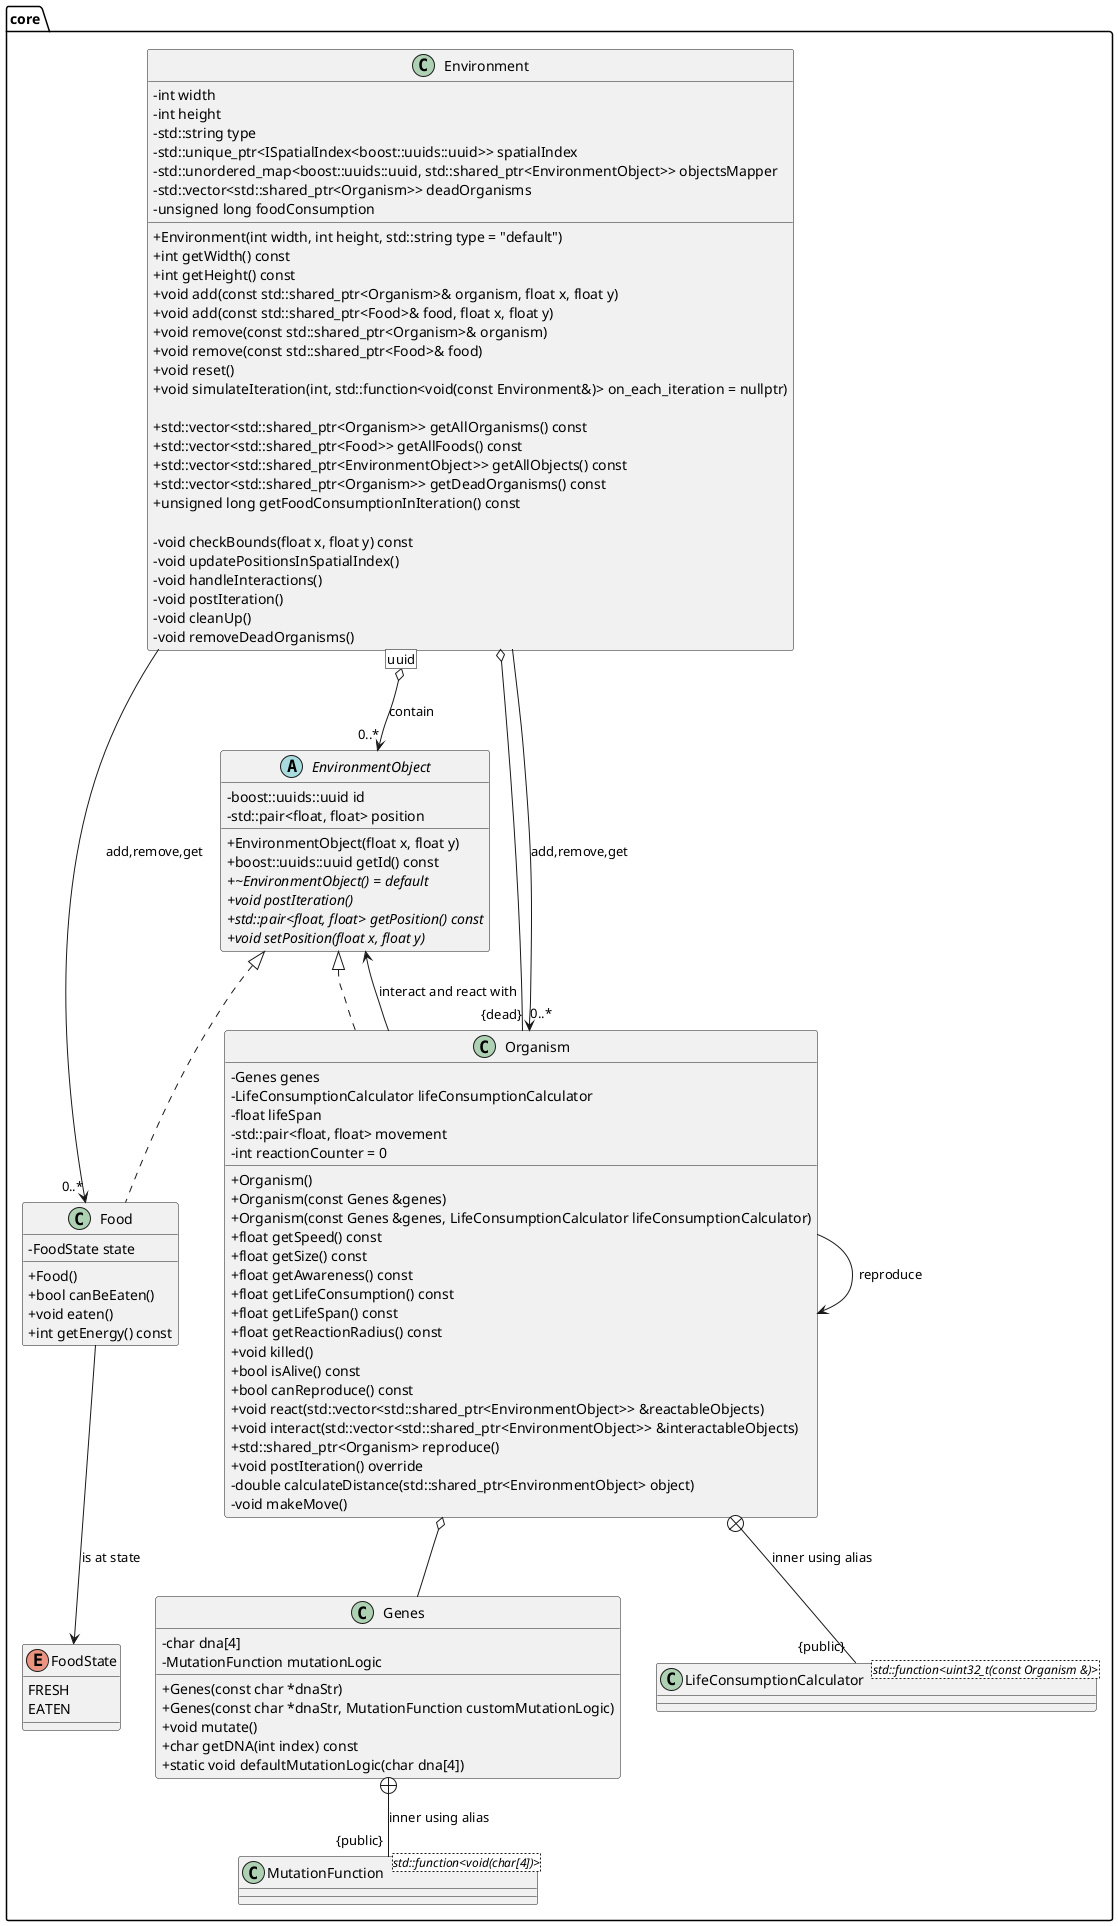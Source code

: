 @startuml
skinparam classAttributeIconSize 0

package core {

   

    abstract EnvironmentObject {
        -boost::uuids::uuid id
        -std::pair<float, float> position

        +EnvironmentObject(float x, float y)
        +boost::uuids::uuid getId() const
        +{abstract} ~EnvironmentObject() = default
        +{abstract} void postIteration()
        +{abstract} std::pair<float, float> getPosition() const
        +{abstract} void setPosition(float x, float y)
    }


    enum FoodState {
        FRESH
        EATEN
    }

    class Food implements EnvironmentObject {
        - FoodState state

        + Food()
        + bool canBeEaten()
        + void eaten()
        + int getEnergy() const
    }

    Food --> FoodState: is at state



    class Environment {
        -int width
        -int height
        -std::string type
        -std::unique_ptr<ISpatialIndex<boost::uuids::uuid>> spatialIndex
        -std::unordered_map<boost::uuids::uuid, std::shared_ptr<EnvironmentObject>> objectsMapper
        -std::vector<std::shared_ptr<Organism>> deadOrganisms
        -unsigned long foodConsumption

        +Environment(int width, int height, std::string type = "default")
        +int getWidth() const
        +int getHeight() const
        +void add(const std::shared_ptr<Organism>& organism, float x, float y)
        +void add(const std::shared_ptr<Food>& food, float x, float y)
        +void remove(const std::shared_ptr<Organism>& organism)
        +void remove(const std::shared_ptr<Food>& food)
        +void reset()
        +void simulateIteration(int, std::function<void(const Environment&)> on_each_iteration = nullptr)
    
        +std::vector<std::shared_ptr<Organism>> getAllOrganisms() const
        +std::vector<std::shared_ptr<Food>> getAllFoods() const
        +std::vector<std::shared_ptr<EnvironmentObject>> getAllObjects() const
        +std::vector<std::shared_ptr<Organism>> getDeadOrganisms() const
        +unsigned long getFoodConsumptionInIteration() const

        -void checkBounds(float x, float y) const
        -void updatePositionsInSpatialIndex()
        -void handleInteractions()
        -void postIteration()
        -void cleanUp()
        -void removeDeadOrganisms()
    }

    class Genes {
        - char dna[4]
        - MutationFunction mutationLogic

        + Genes(const char *dnaStr)
        + Genes(const char *dnaStr, MutationFunction customMutationLogic)
        + void mutate()
        + char getDNA(int index) const
        + static void defaultMutationLogic(char dna[4])
    }

    class MutationFunction <std::function<void(char[4])>> {
    }

    Genes +-- "{public}" MutationFunction: inner using alias



    class Organism implements EnvironmentObject {
        - Genes genes
        - LifeConsumptionCalculator lifeConsumptionCalculator
        - float lifeSpan
        - std::pair<float, float> movement
        - int reactionCounter = 0

        + Organism()
        + Organism(const Genes &genes)
        + Organism(const Genes &genes, LifeConsumptionCalculator lifeConsumptionCalculator)
        + float getSpeed() const
        + float getSize() const
        + float getAwareness() const
        + float getLifeConsumption() const
        + float getLifeSpan() const
        + float getReactionRadius() const
        + void killed()
        + bool isAlive() const
        + bool canReproduce() const
        + void react(std::vector<std::shared_ptr<EnvironmentObject>> &reactableObjects)
        + void interact(std::vector<std::shared_ptr<EnvironmentObject>> &interactableObjects)
        + std::shared_ptr<Organism> reproduce()
        + void postIteration() override
        - double calculateDistance(std::shared_ptr<EnvironmentObject> object)
        - void makeMove()

    }

    class LifeConsumptionCalculator <std::function<uint32_t(const Organism &)>>{
    }

    Organism +-- "{public}" LifeConsumptionCalculator: inner using alias





    Environment [uuid] o-down-> "0..*" EnvironmentObject: contain
    Organism o-- Genes
    Environment o-- "{dead}" Organism
    Environment --> "0..*" Food : add,remove,get
    Environment --> "0..*" Organism: add,remove,get

    Organism --> EnvironmentObject: interact and react with
    Organism --> Organism: reproduce

}





@enduml